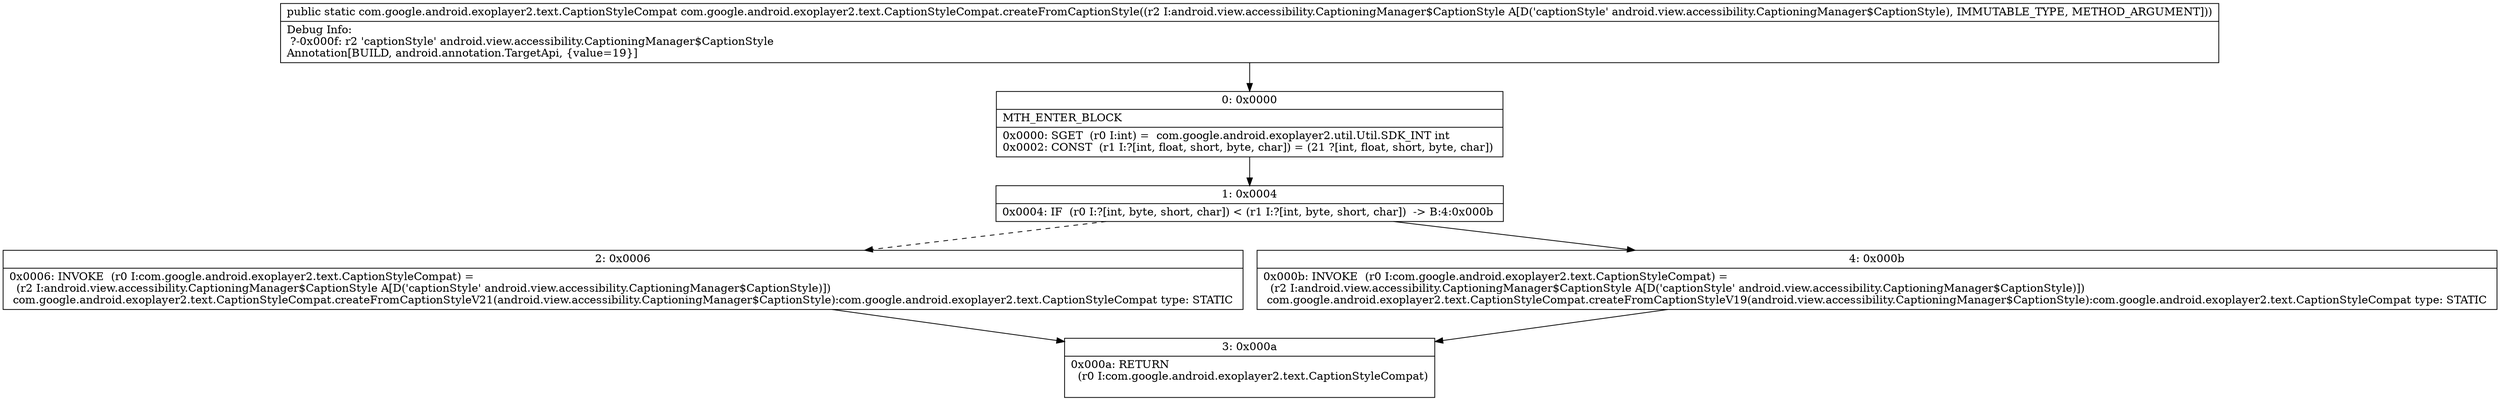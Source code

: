 digraph "CFG forcom.google.android.exoplayer2.text.CaptionStyleCompat.createFromCaptionStyle(Landroid\/view\/accessibility\/CaptioningManager$CaptionStyle;)Lcom\/google\/android\/exoplayer2\/text\/CaptionStyleCompat;" {
Node_0 [shape=record,label="{0\:\ 0x0000|MTH_ENTER_BLOCK\l|0x0000: SGET  (r0 I:int) =  com.google.android.exoplayer2.util.Util.SDK_INT int \l0x0002: CONST  (r1 I:?[int, float, short, byte, char]) = (21 ?[int, float, short, byte, char]) \l}"];
Node_1 [shape=record,label="{1\:\ 0x0004|0x0004: IF  (r0 I:?[int, byte, short, char]) \< (r1 I:?[int, byte, short, char])  \-\> B:4:0x000b \l}"];
Node_2 [shape=record,label="{2\:\ 0x0006|0x0006: INVOKE  (r0 I:com.google.android.exoplayer2.text.CaptionStyleCompat) = \l  (r2 I:android.view.accessibility.CaptioningManager$CaptionStyle A[D('captionStyle' android.view.accessibility.CaptioningManager$CaptionStyle)])\l com.google.android.exoplayer2.text.CaptionStyleCompat.createFromCaptionStyleV21(android.view.accessibility.CaptioningManager$CaptionStyle):com.google.android.exoplayer2.text.CaptionStyleCompat type: STATIC \l}"];
Node_3 [shape=record,label="{3\:\ 0x000a|0x000a: RETURN  \l  (r0 I:com.google.android.exoplayer2.text.CaptionStyleCompat)\l \l}"];
Node_4 [shape=record,label="{4\:\ 0x000b|0x000b: INVOKE  (r0 I:com.google.android.exoplayer2.text.CaptionStyleCompat) = \l  (r2 I:android.view.accessibility.CaptioningManager$CaptionStyle A[D('captionStyle' android.view.accessibility.CaptioningManager$CaptionStyle)])\l com.google.android.exoplayer2.text.CaptionStyleCompat.createFromCaptionStyleV19(android.view.accessibility.CaptioningManager$CaptionStyle):com.google.android.exoplayer2.text.CaptionStyleCompat type: STATIC \l}"];
MethodNode[shape=record,label="{public static com.google.android.exoplayer2.text.CaptionStyleCompat com.google.android.exoplayer2.text.CaptionStyleCompat.createFromCaptionStyle((r2 I:android.view.accessibility.CaptioningManager$CaptionStyle A[D('captionStyle' android.view.accessibility.CaptioningManager$CaptionStyle), IMMUTABLE_TYPE, METHOD_ARGUMENT]))  | Debug Info:\l  ?\-0x000f: r2 'captionStyle' android.view.accessibility.CaptioningManager$CaptionStyle\lAnnotation[BUILD, android.annotation.TargetApi, \{value=19\}]\l}"];
MethodNode -> Node_0;
Node_0 -> Node_1;
Node_1 -> Node_2[style=dashed];
Node_1 -> Node_4;
Node_2 -> Node_3;
Node_4 -> Node_3;
}


